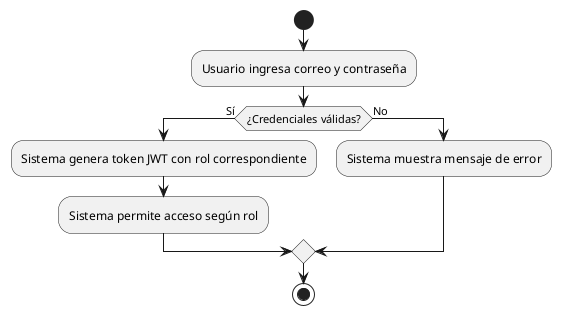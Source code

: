 @startuml
start
:Usuario ingresa correo y contraseña;

if (¿Credenciales válidas?) then (Sí)
  :Sistema genera token JWT con rol correspondiente;
  :Sistema permite acceso según rol;
else (No)
  :Sistema muestra mensaje de error;
endif

stop
@enduml